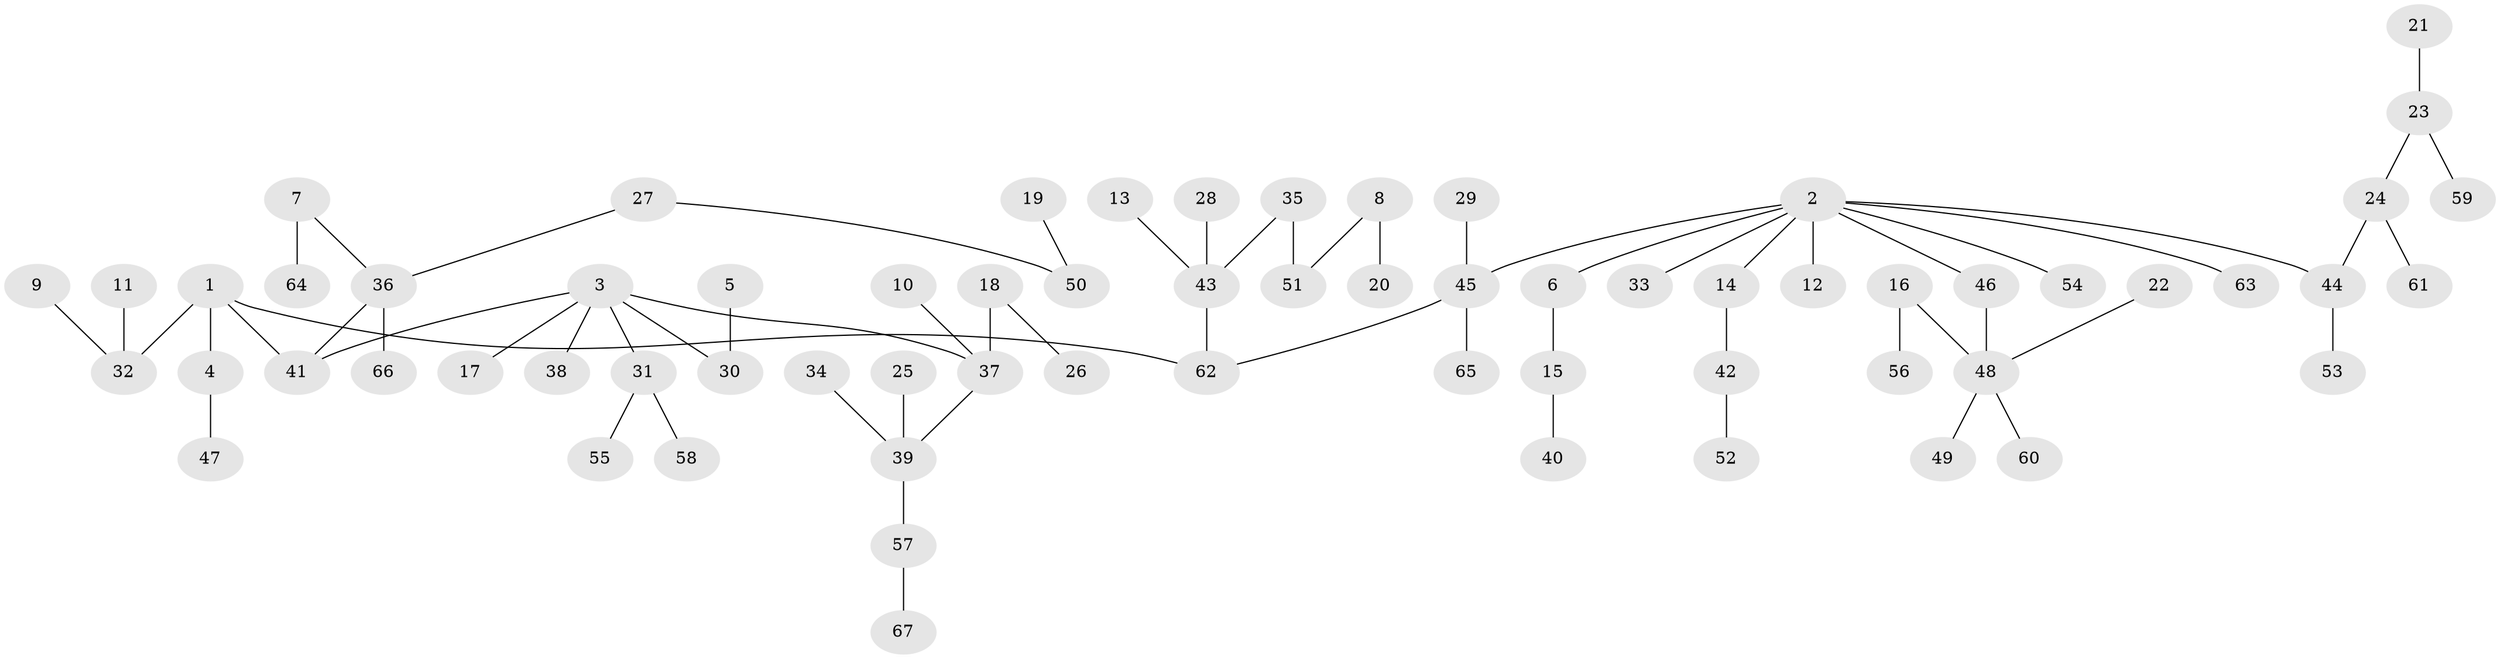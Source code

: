// original degree distribution, {4: 0.11278195488721804, 6: 0.022556390977443608, 2: 0.24812030075187969, 3: 0.11278195488721804, 5: 0.015037593984962405, 1: 0.48872180451127817}
// Generated by graph-tools (version 1.1) at 2025/50/03/09/25 03:50:22]
// undirected, 67 vertices, 66 edges
graph export_dot {
graph [start="1"]
  node [color=gray90,style=filled];
  1;
  2;
  3;
  4;
  5;
  6;
  7;
  8;
  9;
  10;
  11;
  12;
  13;
  14;
  15;
  16;
  17;
  18;
  19;
  20;
  21;
  22;
  23;
  24;
  25;
  26;
  27;
  28;
  29;
  30;
  31;
  32;
  33;
  34;
  35;
  36;
  37;
  38;
  39;
  40;
  41;
  42;
  43;
  44;
  45;
  46;
  47;
  48;
  49;
  50;
  51;
  52;
  53;
  54;
  55;
  56;
  57;
  58;
  59;
  60;
  61;
  62;
  63;
  64;
  65;
  66;
  67;
  1 -- 4 [weight=1.0];
  1 -- 32 [weight=1.0];
  1 -- 41 [weight=1.0];
  1 -- 62 [weight=1.0];
  2 -- 6 [weight=1.0];
  2 -- 12 [weight=1.0];
  2 -- 14 [weight=1.0];
  2 -- 33 [weight=1.0];
  2 -- 44 [weight=1.0];
  2 -- 45 [weight=1.0];
  2 -- 46 [weight=1.0];
  2 -- 54 [weight=1.0];
  2 -- 63 [weight=1.0];
  3 -- 17 [weight=1.0];
  3 -- 30 [weight=1.0];
  3 -- 31 [weight=1.0];
  3 -- 37 [weight=1.0];
  3 -- 38 [weight=1.0];
  3 -- 41 [weight=1.0];
  4 -- 47 [weight=1.0];
  5 -- 30 [weight=1.0];
  6 -- 15 [weight=1.0];
  7 -- 36 [weight=1.0];
  7 -- 64 [weight=1.0];
  8 -- 20 [weight=1.0];
  8 -- 51 [weight=1.0];
  9 -- 32 [weight=1.0];
  10 -- 37 [weight=1.0];
  11 -- 32 [weight=1.0];
  13 -- 43 [weight=1.0];
  14 -- 42 [weight=1.0];
  15 -- 40 [weight=1.0];
  16 -- 48 [weight=1.0];
  16 -- 56 [weight=1.0];
  18 -- 26 [weight=1.0];
  18 -- 37 [weight=1.0];
  19 -- 50 [weight=1.0];
  21 -- 23 [weight=1.0];
  22 -- 48 [weight=1.0];
  23 -- 24 [weight=1.0];
  23 -- 59 [weight=1.0];
  24 -- 44 [weight=1.0];
  24 -- 61 [weight=1.0];
  25 -- 39 [weight=1.0];
  27 -- 36 [weight=1.0];
  27 -- 50 [weight=1.0];
  28 -- 43 [weight=1.0];
  29 -- 45 [weight=1.0];
  31 -- 55 [weight=1.0];
  31 -- 58 [weight=1.0];
  34 -- 39 [weight=1.0];
  35 -- 43 [weight=1.0];
  35 -- 51 [weight=1.0];
  36 -- 41 [weight=1.0];
  36 -- 66 [weight=1.0];
  37 -- 39 [weight=1.0];
  39 -- 57 [weight=1.0];
  42 -- 52 [weight=1.0];
  43 -- 62 [weight=1.0];
  44 -- 53 [weight=1.0];
  45 -- 62 [weight=1.0];
  45 -- 65 [weight=1.0];
  46 -- 48 [weight=1.0];
  48 -- 49 [weight=1.0];
  48 -- 60 [weight=1.0];
  57 -- 67 [weight=1.0];
}
